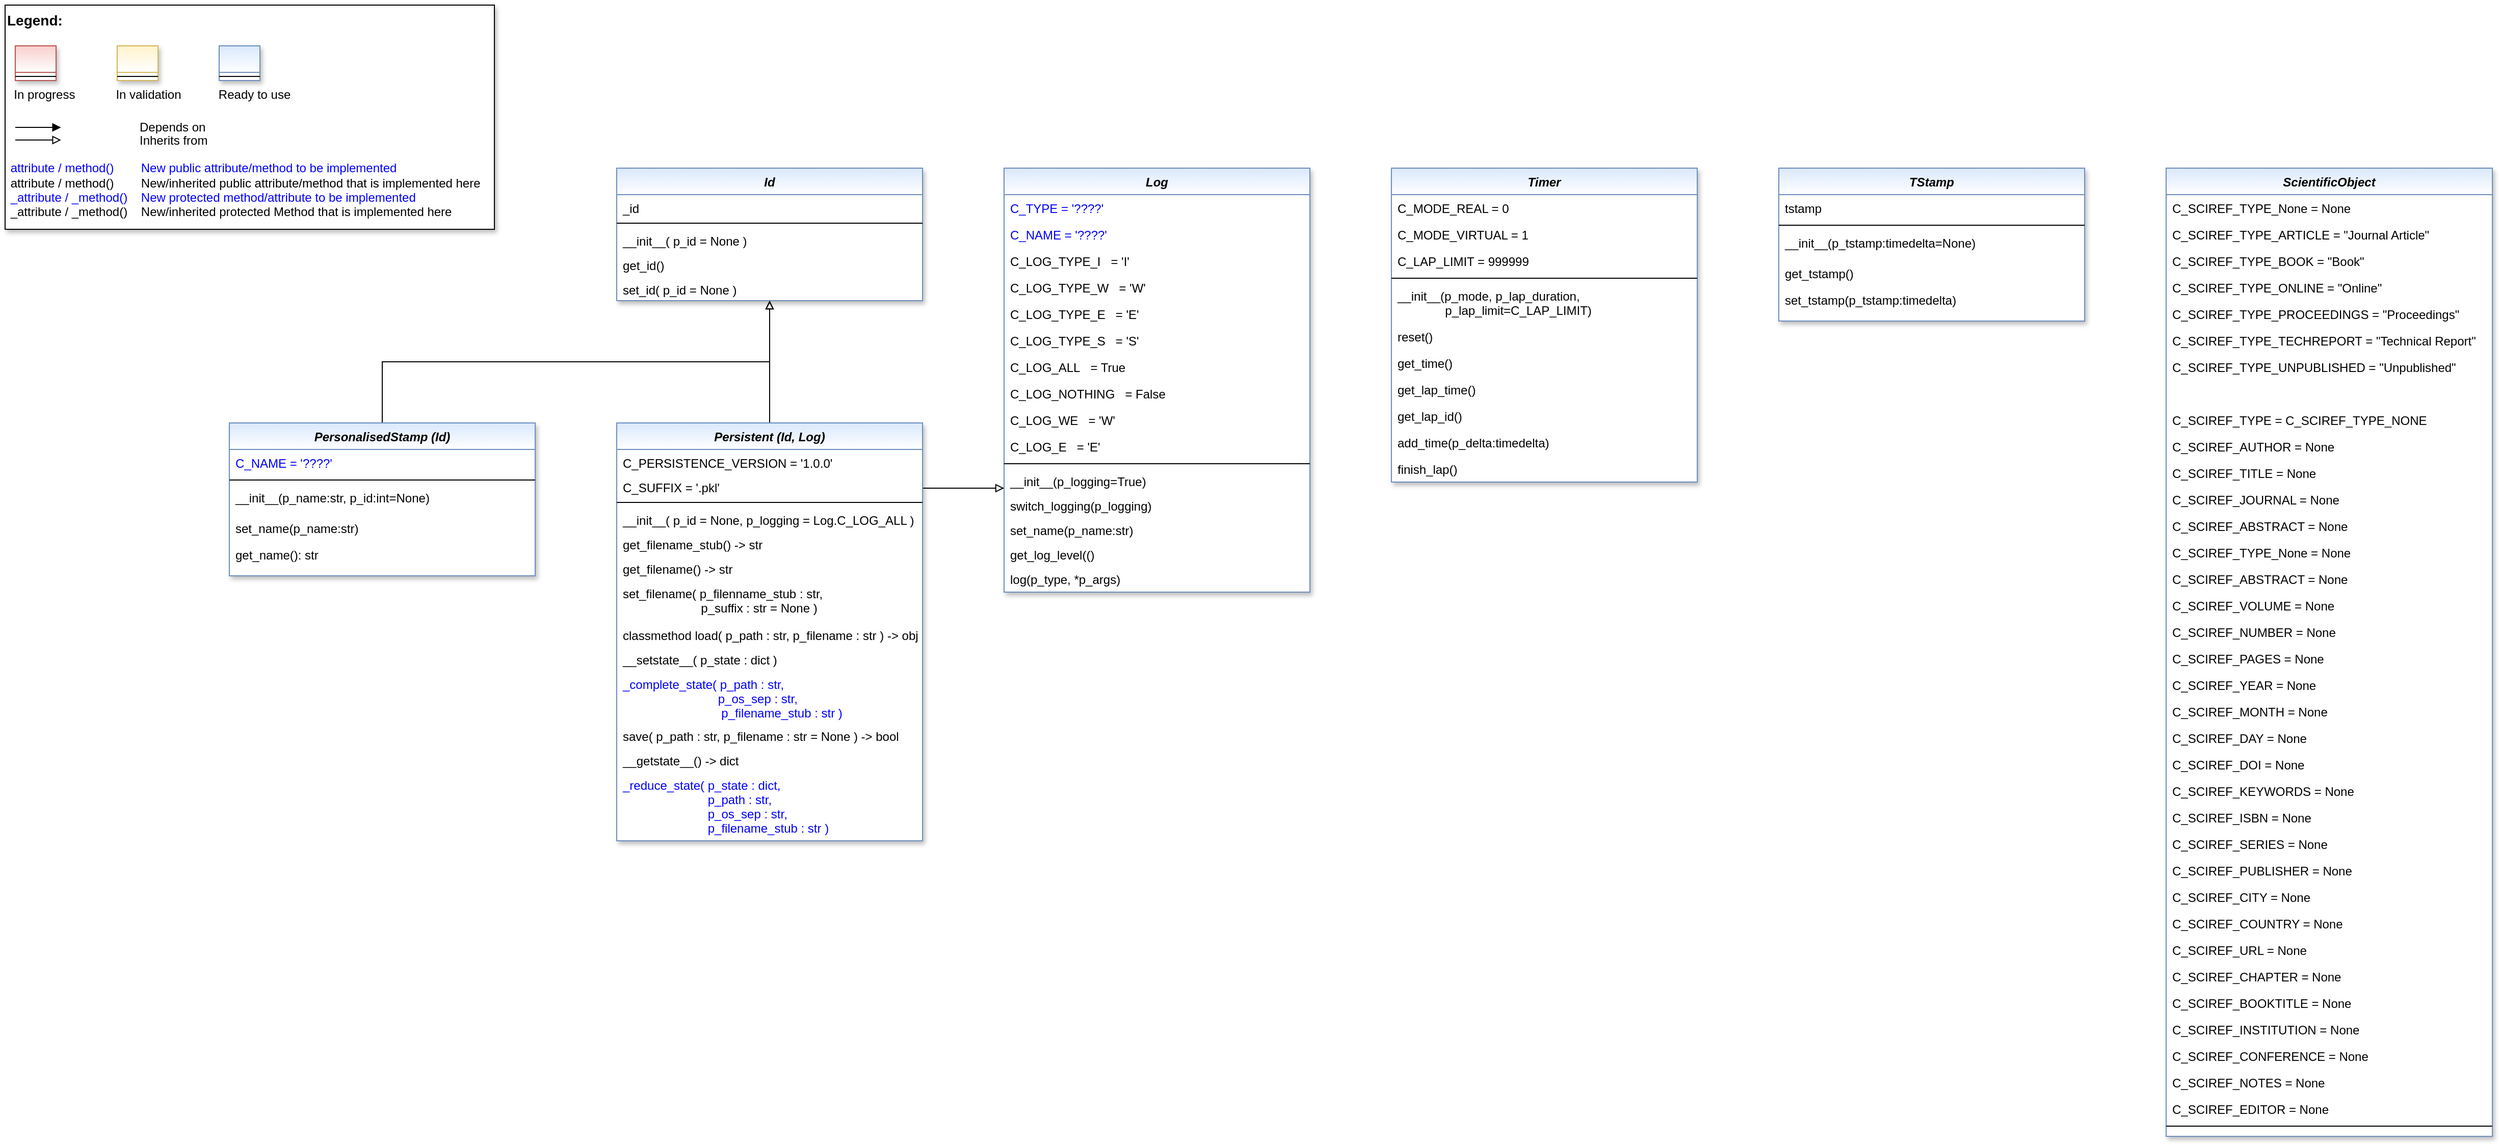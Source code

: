 <mxfile version="20.7.4" type="device"><diagram id="C5RBs43oDa-KdzZeNtuy" name="Page-1"><mxGraphModel dx="2894" dy="1236" grid="1" gridSize="10" guides="1" tooltips="1" connect="1" arrows="1" fold="1" page="1" pageScale="1" pageWidth="2336" pageHeight="1654" background="none" math="0" shadow="0"><root><mxCell id="WIyWlLk6GJQsqaUBKTNV-0"/><mxCell id="WIyWlLk6GJQsqaUBKTNV-1" parent="WIyWlLk6GJQsqaUBKTNV-0"/><mxCell id="bgMfdcs62GZ-gJ5sxorQ-0" value="Timer" style="swimlane;fontStyle=3;align=center;verticalAlign=top;childLayout=stackLayout;horizontal=1;startSize=26;horizontalStack=0;resizeParent=1;resizeLast=0;collapsible=1;marginBottom=0;rounded=0;shadow=1;strokeWidth=1;fillColor=#dae8fc;strokeColor=#6c8ebf;gradientColor=#FFFFFF;swimlaneFillColor=#FFFFFF;" parent="WIyWlLk6GJQsqaUBKTNV-1" vertex="1"><mxGeometry x="1400" y="200" width="300" height="308" as="geometry"><mxRectangle x="230" y="140" width="160" height="26" as="alternateBounds"/></mxGeometry></mxCell><mxCell id="bgMfdcs62GZ-gJ5sxorQ-1" value="C_MODE_REAL = 0" style="text;align=left;verticalAlign=top;spacingLeft=4;spacingRight=4;overflow=hidden;rotatable=0;points=[[0,0.5],[1,0.5]];portConstraint=eastwest;" parent="bgMfdcs62GZ-gJ5sxorQ-0" vertex="1"><mxGeometry y="26" width="300" height="26" as="geometry"/></mxCell><mxCell id="a7D3vBZzGCBZv9gorVLi-0" value="C_MODE_VIRTUAL = 1" style="text;align=left;verticalAlign=top;spacingLeft=4;spacingRight=4;overflow=hidden;rotatable=0;points=[[0,0.5],[1,0.5]];portConstraint=eastwest;" parent="bgMfdcs62GZ-gJ5sxorQ-0" vertex="1"><mxGeometry y="52" width="300" height="26" as="geometry"/></mxCell><mxCell id="a7D3vBZzGCBZv9gorVLi-1" value="C_LAP_LIMIT = 999999" style="text;align=left;verticalAlign=top;spacingLeft=4;spacingRight=4;overflow=hidden;rotatable=0;points=[[0,0.5],[1,0.5]];portConstraint=eastwest;" parent="bgMfdcs62GZ-gJ5sxorQ-0" vertex="1"><mxGeometry y="78" width="300" height="26" as="geometry"/></mxCell><mxCell id="bgMfdcs62GZ-gJ5sxorQ-2" value="" style="line;html=1;strokeWidth=1;align=left;verticalAlign=middle;spacingTop=-1;spacingLeft=3;spacingRight=3;rotatable=0;labelPosition=right;points=[];portConstraint=eastwest;" parent="bgMfdcs62GZ-gJ5sxorQ-0" vertex="1"><mxGeometry y="104" width="300" height="8" as="geometry"/></mxCell><mxCell id="bgMfdcs62GZ-gJ5sxorQ-3" value="__init__(p_mode, p_lap_duration,&#10;              p_lap_limit=C_LAP_LIMIT)" style="text;align=left;verticalAlign=top;spacingLeft=4;spacingRight=4;overflow=hidden;rotatable=0;points=[[0,0.5],[1,0.5]];portConstraint=eastwest;" parent="bgMfdcs62GZ-gJ5sxorQ-0" vertex="1"><mxGeometry y="112" width="300" height="40" as="geometry"/></mxCell><mxCell id="a7D3vBZzGCBZv9gorVLi-2" value="reset()" style="text;align=left;verticalAlign=top;spacingLeft=4;spacingRight=4;overflow=hidden;rotatable=0;points=[[0,0.5],[1,0.5]];portConstraint=eastwest;" parent="bgMfdcs62GZ-gJ5sxorQ-0" vertex="1"><mxGeometry y="152" width="300" height="26" as="geometry"/></mxCell><mxCell id="a7D3vBZzGCBZv9gorVLi-3" value="get_time()" style="text;align=left;verticalAlign=top;spacingLeft=4;spacingRight=4;overflow=hidden;rotatable=0;points=[[0,0.5],[1,0.5]];portConstraint=eastwest;" parent="bgMfdcs62GZ-gJ5sxorQ-0" vertex="1"><mxGeometry y="178" width="300" height="26" as="geometry"/></mxCell><mxCell id="PuHn4NUrcOmfV9xxtkw8-0" value="get_lap_time()" style="text;align=left;verticalAlign=top;spacingLeft=4;spacingRight=4;overflow=hidden;rotatable=0;points=[[0,0.5],[1,0.5]];portConstraint=eastwest;" parent="bgMfdcs62GZ-gJ5sxorQ-0" vertex="1"><mxGeometry y="204" width="300" height="26" as="geometry"/></mxCell><mxCell id="PuHn4NUrcOmfV9xxtkw8-1" value="get_lap_id()" style="text;align=left;verticalAlign=top;spacingLeft=4;spacingRight=4;overflow=hidden;rotatable=0;points=[[0,0.5],[1,0.5]];portConstraint=eastwest;" parent="bgMfdcs62GZ-gJ5sxorQ-0" vertex="1"><mxGeometry y="230" width="300" height="26" as="geometry"/></mxCell><mxCell id="TGkLLcsEz0-7tvpFlWuC-0" value="add_time(p_delta:timedelta)" style="text;align=left;verticalAlign=top;spacingLeft=4;spacingRight=4;overflow=hidden;rotatable=0;points=[[0,0.5],[1,0.5]];portConstraint=eastwest;" parent="bgMfdcs62GZ-gJ5sxorQ-0" vertex="1"><mxGeometry y="256" width="300" height="26" as="geometry"/></mxCell><mxCell id="PuHn4NUrcOmfV9xxtkw8-2" value="finish_lap()" style="text;align=left;verticalAlign=top;spacingLeft=4;spacingRight=4;overflow=hidden;rotatable=0;points=[[0,0.5],[1,0.5]];portConstraint=eastwest;" parent="bgMfdcs62GZ-gJ5sxorQ-0" vertex="1"><mxGeometry y="282" width="300" height="26" as="geometry"/></mxCell><mxCell id="wOOyNorhm0IPKL5RJFF_-0" value="Log" style="swimlane;fontStyle=3;align=center;verticalAlign=top;childLayout=stackLayout;horizontal=1;startSize=26;horizontalStack=0;resizeParent=1;resizeLast=0;collapsible=1;marginBottom=0;rounded=0;shadow=1;strokeWidth=1;fillColor=#dae8fc;strokeColor=#6c8ebf;gradientColor=#FFFFFF;swimlaneFillColor=#FFFFFF;" parent="WIyWlLk6GJQsqaUBKTNV-1" vertex="1"><mxGeometry x="1020" y="200" width="300" height="416" as="geometry"><mxRectangle x="230" y="140" width="160" height="26" as="alternateBounds"/></mxGeometry></mxCell><mxCell id="wOOyNorhm0IPKL5RJFF_-1" value="C_TYPE = '????'&#10;" style="text;align=left;verticalAlign=top;spacingLeft=4;spacingRight=4;overflow=hidden;rotatable=0;points=[[0,0.5],[1,0.5]];portConstraint=eastwest;fontColor=#0000FF;" parent="wOOyNorhm0IPKL5RJFF_-0" vertex="1"><mxGeometry y="26" width="300" height="26" as="geometry"/></mxCell><mxCell id="wOOyNorhm0IPKL5RJFF_-4" value="C_NAME = '????'&#10;" style="text;align=left;verticalAlign=top;spacingLeft=4;spacingRight=4;overflow=hidden;rotatable=0;points=[[0,0.5],[1,0.5]];portConstraint=eastwest;fontColor=#0000FF;" parent="wOOyNorhm0IPKL5RJFF_-0" vertex="1"><mxGeometry y="52" width="300" height="26" as="geometry"/></mxCell><mxCell id="Sitd4XUR5ouGdiu0kk2x-0" value="C_LOG_TYPE_I   = 'I'" style="text;align=left;verticalAlign=top;spacingLeft=4;spacingRight=4;overflow=hidden;rotatable=0;points=[[0,0.5],[1,0.5]];portConstraint=eastwest;fontColor=default;" parent="wOOyNorhm0IPKL5RJFF_-0" vertex="1"><mxGeometry y="78" width="300" height="26" as="geometry"/></mxCell><mxCell id="Sitd4XUR5ouGdiu0kk2x-1" value="C_LOG_TYPE_W   = 'W'" style="text;align=left;verticalAlign=top;spacingLeft=4;spacingRight=4;overflow=hidden;rotatable=0;points=[[0,0.5],[1,0.5]];portConstraint=eastwest;fontColor=default;" parent="wOOyNorhm0IPKL5RJFF_-0" vertex="1"><mxGeometry y="104" width="300" height="26" as="geometry"/></mxCell><mxCell id="Sitd4XUR5ouGdiu0kk2x-2" value="C_LOG_TYPE_E   = 'E'" style="text;align=left;verticalAlign=top;spacingLeft=4;spacingRight=4;overflow=hidden;rotatable=0;points=[[0,0.5],[1,0.5]];portConstraint=eastwest;fontColor=default;" parent="wOOyNorhm0IPKL5RJFF_-0" vertex="1"><mxGeometry y="130" width="300" height="26" as="geometry"/></mxCell><mxCell id="Sitd4XUR5ouGdiu0kk2x-3" value="C_LOG_TYPE_S   = 'S'" style="text;align=left;verticalAlign=top;spacingLeft=4;spacingRight=4;overflow=hidden;rotatable=0;points=[[0,0.5],[1,0.5]];portConstraint=eastwest;fontColor=default;" parent="wOOyNorhm0IPKL5RJFF_-0" vertex="1"><mxGeometry y="156" width="300" height="26" as="geometry"/></mxCell><mxCell id="Sitd4XUR5ouGdiu0kk2x-4" value="C_LOG_ALL   = True" style="text;align=left;verticalAlign=top;spacingLeft=4;spacingRight=4;overflow=hidden;rotatable=0;points=[[0,0.5],[1,0.5]];portConstraint=eastwest;fontColor=default;" parent="wOOyNorhm0IPKL5RJFF_-0" vertex="1"><mxGeometry y="182" width="300" height="26" as="geometry"/></mxCell><mxCell id="Sitd4XUR5ouGdiu0kk2x-5" value="C_LOG_NOTHING   = False" style="text;align=left;verticalAlign=top;spacingLeft=4;spacingRight=4;overflow=hidden;rotatable=0;points=[[0,0.5],[1,0.5]];portConstraint=eastwest;fontColor=default;" parent="wOOyNorhm0IPKL5RJFF_-0" vertex="1"><mxGeometry y="208" width="300" height="26" as="geometry"/></mxCell><mxCell id="Sitd4XUR5ouGdiu0kk2x-6" value="C_LOG_WE   = 'W'" style="text;align=left;verticalAlign=top;spacingLeft=4;spacingRight=4;overflow=hidden;rotatable=0;points=[[0,0.5],[1,0.5]];portConstraint=eastwest;fontColor=default;" parent="wOOyNorhm0IPKL5RJFF_-0" vertex="1"><mxGeometry y="234" width="300" height="26" as="geometry"/></mxCell><mxCell id="Sitd4XUR5ouGdiu0kk2x-7" value="C_LOG_E   = 'E'" style="text;align=left;verticalAlign=top;spacingLeft=4;spacingRight=4;overflow=hidden;rotatable=0;points=[[0,0.5],[1,0.5]];portConstraint=eastwest;fontColor=default;" parent="wOOyNorhm0IPKL5RJFF_-0" vertex="1"><mxGeometry y="260" width="300" height="26" as="geometry"/></mxCell><mxCell id="wOOyNorhm0IPKL5RJFF_-2" value="" style="line;html=1;strokeWidth=1;align=left;verticalAlign=middle;spacingTop=-1;spacingLeft=3;spacingRight=3;rotatable=0;labelPosition=right;points=[];portConstraint=eastwest;" parent="wOOyNorhm0IPKL5RJFF_-0" vertex="1"><mxGeometry y="286" width="300" height="8" as="geometry"/></mxCell><mxCell id="wOOyNorhm0IPKL5RJFF_-3" value="__init__(p_logging=True)" style="text;align=left;verticalAlign=top;spacingLeft=4;spacingRight=4;overflow=hidden;rotatable=0;points=[[0,0.5],[1,0.5]];portConstraint=eastwest;" parent="wOOyNorhm0IPKL5RJFF_-0" vertex="1"><mxGeometry y="294" width="300" height="24" as="geometry"/></mxCell><mxCell id="wOOyNorhm0IPKL5RJFF_-5" value="switch_logging(p_logging)" style="text;align=left;verticalAlign=top;spacingLeft=4;spacingRight=4;overflow=hidden;rotatable=0;points=[[0,0.5],[1,0.5]];portConstraint=eastwest;" parent="wOOyNorhm0IPKL5RJFF_-0" vertex="1"><mxGeometry y="318" width="300" height="24" as="geometry"/></mxCell><mxCell id="5YyYM9NK3f8UlfanujHQ-0" value="set_name(p_name:str)" style="text;align=left;verticalAlign=top;spacingLeft=4;spacingRight=4;overflow=hidden;rotatable=0;points=[[0,0.5],[1,0.5]];portConstraint=eastwest;" parent="wOOyNorhm0IPKL5RJFF_-0" vertex="1"><mxGeometry y="342" width="300" height="24" as="geometry"/></mxCell><mxCell id="wCxpYQhEE_Nz_e2Aimwp-0" value="get_log_level(()" style="text;align=left;verticalAlign=top;spacingLeft=4;spacingRight=4;overflow=hidden;rotatable=0;points=[[0,0.5],[1,0.5]];portConstraint=eastwest;" parent="wOOyNorhm0IPKL5RJFF_-0" vertex="1"><mxGeometry y="366" width="300" height="24" as="geometry"/></mxCell><mxCell id="wOOyNorhm0IPKL5RJFF_-7" value="log(p_type, *p_args)" style="text;align=left;verticalAlign=top;spacingLeft=4;spacingRight=4;overflow=hidden;rotatable=0;points=[[0,0.5],[1,0.5]];portConstraint=eastwest;" parent="wOOyNorhm0IPKL5RJFF_-0" vertex="1"><mxGeometry y="390" width="300" height="26" as="geometry"/></mxCell><mxCell id="huwpeFCsxoTQQdfWVsrF-0" value="TStamp" style="swimlane;fontStyle=3;align=center;verticalAlign=top;childLayout=stackLayout;horizontal=1;startSize=26;horizontalStack=0;resizeParent=1;resizeLast=0;collapsible=1;marginBottom=0;rounded=0;shadow=1;strokeWidth=1;fillColor=#dae8fc;strokeColor=#6c8ebf;gradientColor=#FFFFFF;swimlaneFillColor=#FFFFFF;" parent="WIyWlLk6GJQsqaUBKTNV-1" vertex="1"><mxGeometry x="1780" y="200" width="300" height="150" as="geometry"><mxRectangle x="230" y="140" width="160" height="26" as="alternateBounds"/></mxGeometry></mxCell><mxCell id="huwpeFCsxoTQQdfWVsrF-1" value="tstamp" style="text;align=left;verticalAlign=top;spacingLeft=4;spacingRight=4;overflow=hidden;rotatable=0;points=[[0,0.5],[1,0.5]];portConstraint=eastwest;" parent="huwpeFCsxoTQQdfWVsrF-0" vertex="1"><mxGeometry y="26" width="300" height="26" as="geometry"/></mxCell><mxCell id="huwpeFCsxoTQQdfWVsrF-4" value="" style="line;html=1;strokeWidth=1;align=left;verticalAlign=middle;spacingTop=-1;spacingLeft=3;spacingRight=3;rotatable=0;labelPosition=right;points=[];portConstraint=eastwest;" parent="huwpeFCsxoTQQdfWVsrF-0" vertex="1"><mxGeometry y="52" width="300" height="8" as="geometry"/></mxCell><mxCell id="huwpeFCsxoTQQdfWVsrF-5" value="__init__(p_tstamp:timedelta=None)" style="text;align=left;verticalAlign=top;spacingLeft=4;spacingRight=4;overflow=hidden;rotatable=0;points=[[0,0.5],[1,0.5]];portConstraint=eastwest;" parent="huwpeFCsxoTQQdfWVsrF-0" vertex="1"><mxGeometry y="60" width="300" height="30" as="geometry"/></mxCell><mxCell id="huwpeFCsxoTQQdfWVsrF-6" value="get_tstamp()" style="text;align=left;verticalAlign=top;spacingLeft=4;spacingRight=4;overflow=hidden;rotatable=0;points=[[0,0.5],[1,0.5]];portConstraint=eastwest;" parent="huwpeFCsxoTQQdfWVsrF-0" vertex="1"><mxGeometry y="90" width="300" height="26" as="geometry"/></mxCell><mxCell id="huwpeFCsxoTQQdfWVsrF-7" value="set_tstamp(p_tstamp:timedelta)" style="text;align=left;verticalAlign=top;spacingLeft=4;spacingRight=4;overflow=hidden;rotatable=0;points=[[0,0.5],[1,0.5]];portConstraint=eastwest;" parent="huwpeFCsxoTQQdfWVsrF-0" vertex="1"><mxGeometry y="116" width="300" height="26" as="geometry"/></mxCell><mxCell id="ZXzUqIAL4igxPkpYoOi9-0" value="Id" style="swimlane;fontStyle=3;align=center;verticalAlign=top;childLayout=stackLayout;horizontal=1;startSize=26;horizontalStack=0;resizeParent=1;resizeLast=0;collapsible=1;marginBottom=0;rounded=0;shadow=1;strokeWidth=1;fillColor=#dae8fc;strokeColor=#6c8ebf;gradientColor=#FFFFFF;swimlaneFillColor=#FFFFFF;" parent="WIyWlLk6GJQsqaUBKTNV-1" vertex="1"><mxGeometry x="640" y="200" width="300" height="130" as="geometry"><mxRectangle x="230" y="140" width="160" height="26" as="alternateBounds"/></mxGeometry></mxCell><mxCell id="cLGEqnKjlF98sGwJrwcT-0" value="_id" style="text;align=left;verticalAlign=top;spacingLeft=4;spacingRight=4;overflow=hidden;rotatable=0;points=[[0,0.5],[1,0.5]];portConstraint=eastwest;" parent="ZXzUqIAL4igxPkpYoOi9-0" vertex="1"><mxGeometry y="26" width="300" height="24" as="geometry"/></mxCell><mxCell id="ZXzUqIAL4igxPkpYoOi9-1" value="" style="line;html=1;strokeWidth=1;align=left;verticalAlign=middle;spacingTop=-1;spacingLeft=3;spacingRight=3;rotatable=0;labelPosition=right;points=[];portConstraint=eastwest;" parent="ZXzUqIAL4igxPkpYoOi9-0" vertex="1"><mxGeometry y="50" width="300" height="8" as="geometry"/></mxCell><mxCell id="ZXzUqIAL4igxPkpYoOi9-3" value="__init__( p_id = None )" style="text;align=left;verticalAlign=top;spacingLeft=4;spacingRight=4;overflow=hidden;rotatable=0;points=[[0,0.5],[1,0.5]];portConstraint=eastwest;" parent="ZXzUqIAL4igxPkpYoOi9-0" vertex="1"><mxGeometry y="58" width="300" height="24" as="geometry"/></mxCell><mxCell id="cLGEqnKjlF98sGwJrwcT-1" value="get_id()" style="text;align=left;verticalAlign=top;spacingLeft=4;spacingRight=4;overflow=hidden;rotatable=0;points=[[0,0.5],[1,0.5]];portConstraint=eastwest;" parent="ZXzUqIAL4igxPkpYoOi9-0" vertex="1"><mxGeometry y="82" width="300" height="24" as="geometry"/></mxCell><mxCell id="cLGEqnKjlF98sGwJrwcT-2" value="set_id( p_id = None )" style="text;align=left;verticalAlign=top;spacingLeft=4;spacingRight=4;overflow=hidden;rotatable=0;points=[[0,0.5],[1,0.5]];portConstraint=eastwest;" parent="ZXzUqIAL4igxPkpYoOi9-0" vertex="1"><mxGeometry y="106" width="300" height="24" as="geometry"/></mxCell><mxCell id="Sitd4XUR5ouGdiu0kk2x-8" value="" style="group" parent="WIyWlLk6GJQsqaUBKTNV-1" vertex="1" connectable="0"><mxGeometry x="40" y="40" width="480" height="220" as="geometry"/></mxCell><mxCell id="Sitd4XUR5ouGdiu0kk2x-9" value="&lt;font color=&quot;#000000&quot; size=&quot;1&quot;&gt;&lt;b style=&quot;font-size: 14px&quot;&gt;Legend:&lt;br&gt;&lt;/b&gt;&lt;/font&gt;&lt;br&gt;&lt;br&gt;&lt;br&gt;&lt;font color=&quot;#0000ff&quot; style=&quot;font-size: 6px&quot;&gt;&lt;br&gt;&lt;/font&gt;&lt;span style=&quot;color: rgb(0 , 0 , 0)&quot;&gt;&lt;font style=&quot;font-size: 4px&quot;&gt;&amp;nbsp; &amp;nbsp;&lt;/font&gt;&amp;nbsp;In progress&amp;nbsp; &amp;nbsp; &amp;nbsp; &amp;nbsp; &amp;nbsp; &amp;nbsp; In validation&amp;nbsp; &amp;nbsp; &amp;nbsp; &amp;nbsp; &amp;nbsp; &amp;nbsp;Ready to use&lt;/span&gt;&lt;font color=&quot;#000000&quot;&gt;&amp;nbsp;&lt;br&gt;&lt;/font&gt;&lt;font color=&quot;#0000ff&quot;&gt;&lt;br&gt;&lt;br&gt;&lt;br&gt;&lt;br&gt;&amp;nbsp;attribute / method()&amp;nbsp; &amp;nbsp; &amp;nbsp; &amp;nbsp; New public attribute/method to be implemented&lt;/font&gt;&lt;br&gt;&lt;font color=&quot;#000000&quot;&gt;&amp;nbsp;&lt;/font&gt;&lt;font color=&quot;#000000&quot;&gt;attribute / method()&lt;span&gt;&#9;&lt;/span&gt;&amp;nbsp; &amp;nbsp; &amp;nbsp; &amp;nbsp;New/inherited public attribute/method that is implemented here&lt;br&gt;&lt;/font&gt;&lt;font color=&quot;#0000ff&quot;&gt;&amp;nbsp;_attribute /&amp;nbsp;&lt;/font&gt;&lt;font color=&quot;#0000ff&quot;&gt;_method()&amp;nbsp; &amp;nbsp; New protected method/attribute to be implemented&lt;/font&gt;&lt;br&gt;&lt;font color=&quot;#000000&quot;&gt;&amp;nbsp;_attribute / _method()&amp;nbsp; &amp;nbsp; New/inherited protected Method that is implemented here&lt;br&gt;&lt;/font&gt;&lt;font color=&quot;#000000&quot;&gt;&lt;br&gt;&lt;br&gt;&lt;br&gt;&lt;br&gt;&lt;br&gt;&lt;/font&gt;" style="text;html=1;align=left;verticalAlign=top;whiteSpace=wrap;rounded=0;fontColor=#006600;strokeColor=#000000;shadow=1;fillColor=#ffffff;" parent="Sitd4XUR5ouGdiu0kk2x-8" vertex="1"><mxGeometry width="480" height="220" as="geometry"/></mxCell><mxCell id="Sitd4XUR5ouGdiu0kk2x-10" value="Depends on" style="endArrow=block;html=1;labelPosition=right;verticalLabelPosition=middle;align=left;verticalAlign=middle;endFill=1;fontSize=12;" parent="Sitd4XUR5ouGdiu0kk2x-8" edge="1"><mxGeometry x="-1590" y="-2180" width="50" height="50" as="geometry"><mxPoint x="10.0" y="120.003" as="sourcePoint"/><mxPoint x="54.848" y="120.003" as="targetPoint"/><mxPoint x="98" as="offset"/><Array as="points"><mxPoint x="30" y="120"/></Array></mxGeometry></mxCell><mxCell id="Sitd4XUR5ouGdiu0kk2x-11" value="Inherits from" style="endArrow=block;html=1;labelPosition=right;verticalLabelPosition=middle;align=left;verticalAlign=middle;endFill=0;fontSize=12;" parent="Sitd4XUR5ouGdiu0kk2x-8" edge="1"><mxGeometry x="-1590" y="-2180" width="50" height="50" as="geometry"><mxPoint x="10.0" y="132.385" as="sourcePoint"/><mxPoint x="54.848" y="132.385" as="targetPoint"/><mxPoint x="98" y="1" as="offset"/></mxGeometry></mxCell><mxCell id="Sitd4XUR5ouGdiu0kk2x-12" value="" style="swimlane;fontStyle=3;align=center;verticalAlign=top;childLayout=stackLayout;horizontal=1;startSize=26;horizontalStack=0;resizeParent=1;resizeLast=0;collapsible=1;marginBottom=0;rounded=0;shadow=1;strokeWidth=1;fillColor=#f8cecc;strokeColor=#b85450;gradientColor=#ffffff;swimlaneFillColor=#ffffff;" parent="Sitd4XUR5ouGdiu0kk2x-8" vertex="1"><mxGeometry x="10" y="40" width="40" height="34" as="geometry"><mxRectangle x="230" y="140" width="160" height="26" as="alternateBounds"/></mxGeometry></mxCell><mxCell id="Sitd4XUR5ouGdiu0kk2x-13" value="" style="line;html=1;strokeWidth=1;align=left;verticalAlign=middle;spacingTop=-1;spacingLeft=3;spacingRight=3;rotatable=0;labelPosition=right;points=[];portConstraint=eastwest;" parent="Sitd4XUR5ouGdiu0kk2x-12" vertex="1"><mxGeometry y="26" width="40" height="8" as="geometry"/></mxCell><mxCell id="Sitd4XUR5ouGdiu0kk2x-14" value="" style="swimlane;fontStyle=3;align=center;verticalAlign=top;childLayout=stackLayout;horizontal=1;startSize=26;horizontalStack=0;resizeParent=1;resizeLast=0;collapsible=1;marginBottom=0;rounded=0;shadow=1;strokeWidth=1;fillColor=#fff2cc;strokeColor=#d6b656;gradientColor=#ffffff;swimlaneFillColor=#ffffff;" parent="Sitd4XUR5ouGdiu0kk2x-8" vertex="1"><mxGeometry x="110" y="40" width="40" height="34" as="geometry"><mxRectangle x="230" y="140" width="160" height="26" as="alternateBounds"/></mxGeometry></mxCell><mxCell id="Sitd4XUR5ouGdiu0kk2x-15" value="" style="line;html=1;strokeWidth=1;align=left;verticalAlign=middle;spacingTop=-1;spacingLeft=3;spacingRight=3;rotatable=0;labelPosition=right;points=[];portConstraint=eastwest;" parent="Sitd4XUR5ouGdiu0kk2x-14" vertex="1"><mxGeometry y="26" width="40" height="8" as="geometry"/></mxCell><mxCell id="Sitd4XUR5ouGdiu0kk2x-16" value="" style="swimlane;fontStyle=3;align=center;verticalAlign=top;childLayout=stackLayout;horizontal=1;startSize=26;horizontalStack=0;resizeParent=1;resizeLast=0;collapsible=1;marginBottom=0;rounded=0;shadow=1;strokeWidth=1;fillColor=#dae8fc;strokeColor=#6c8ebf;gradientColor=#ffffff;swimlaneFillColor=#ffffff;" parent="Sitd4XUR5ouGdiu0kk2x-8" vertex="1"><mxGeometry x="210" y="40" width="40" height="34" as="geometry"><mxRectangle x="230" y="140" width="160" height="26" as="alternateBounds"/></mxGeometry></mxCell><mxCell id="Sitd4XUR5ouGdiu0kk2x-17" value="" style="line;html=1;strokeWidth=1;align=left;verticalAlign=middle;spacingTop=-1;spacingLeft=3;spacingRight=3;rotatable=0;labelPosition=right;points=[];portConstraint=eastwest;" parent="Sitd4XUR5ouGdiu0kk2x-16" vertex="1"><mxGeometry y="26" width="40" height="8" as="geometry"/></mxCell><mxCell id="cLGEqnKjlF98sGwJrwcT-15" style="edgeStyle=orthogonalEdgeStyle;rounded=0;orthogonalLoop=1;jettySize=auto;html=1;endArrow=block;endFill=0;" parent="WIyWlLk6GJQsqaUBKTNV-1" source="fBVEfF3avQhWG5mbOqyu-0" target="ZXzUqIAL4igxPkpYoOi9-0" edge="1"><mxGeometry relative="1" as="geometry"><Array as="points"><mxPoint x="410" y="390"/><mxPoint x="790" y="390"/></Array></mxGeometry></mxCell><mxCell id="fBVEfF3avQhWG5mbOqyu-0" value="PersonalisedStamp (Id)" style="swimlane;fontStyle=3;align=center;verticalAlign=top;childLayout=stackLayout;horizontal=1;startSize=26;horizontalStack=0;resizeParent=1;resizeLast=0;collapsible=1;marginBottom=0;rounded=0;shadow=1;strokeWidth=1;fillColor=#dae8fc;strokeColor=#6c8ebf;gradientColor=#FFFFFF;swimlaneFillColor=#FFFFFF;" parent="WIyWlLk6GJQsqaUBKTNV-1" vertex="1"><mxGeometry x="260" y="450" width="300" height="150" as="geometry"><mxRectangle x="230" y="140" width="160" height="26" as="alternateBounds"/></mxGeometry></mxCell><mxCell id="fBVEfF3avQhWG5mbOqyu-6" value="C_NAME = '????'&#10;" style="text;align=left;verticalAlign=top;spacingLeft=4;spacingRight=4;overflow=hidden;rotatable=0;points=[[0,0.5],[1,0.5]];portConstraint=eastwest;fontColor=#0000FF;" parent="fBVEfF3avQhWG5mbOqyu-0" vertex="1"><mxGeometry y="26" width="300" height="26" as="geometry"/></mxCell><mxCell id="fBVEfF3avQhWG5mbOqyu-2" value="" style="line;html=1;strokeWidth=1;align=left;verticalAlign=middle;spacingTop=-1;spacingLeft=3;spacingRight=3;rotatable=0;labelPosition=right;points=[];portConstraint=eastwest;" parent="fBVEfF3avQhWG5mbOqyu-0" vertex="1"><mxGeometry y="52" width="300" height="8" as="geometry"/></mxCell><mxCell id="fBVEfF3avQhWG5mbOqyu-3" value="__init__(p_name:str, p_id:int=None)" style="text;align=left;verticalAlign=top;spacingLeft=4;spacingRight=4;overflow=hidden;rotatable=0;points=[[0,0.5],[1,0.5]];portConstraint=eastwest;" parent="fBVEfF3avQhWG5mbOqyu-0" vertex="1"><mxGeometry y="60" width="300" height="30" as="geometry"/></mxCell><mxCell id="fBVEfF3avQhWG5mbOqyu-7" value="set_name(p_name:str)" style="text;align=left;verticalAlign=top;spacingLeft=4;spacingRight=4;overflow=hidden;rotatable=0;points=[[0,0.5],[1,0.5]];portConstraint=eastwest;" parent="fBVEfF3avQhWG5mbOqyu-0" vertex="1"><mxGeometry y="90" width="300" height="26" as="geometry"/></mxCell><mxCell id="fBVEfF3avQhWG5mbOqyu-8" value="get_name(): str" style="text;align=left;verticalAlign=top;spacingLeft=4;spacingRight=4;overflow=hidden;rotatable=0;points=[[0,0.5],[1,0.5]];portConstraint=eastwest;" parent="fBVEfF3avQhWG5mbOqyu-0" vertex="1"><mxGeometry y="116" width="300" height="26" as="geometry"/></mxCell><mxCell id="UDpwU4JwNeAg4p_54pbl-0" value="ScientificObject" style="swimlane;fontStyle=3;align=center;verticalAlign=top;childLayout=stackLayout;horizontal=1;startSize=26;horizontalStack=0;resizeParent=1;resizeLast=0;collapsible=1;marginBottom=0;rounded=0;shadow=1;strokeWidth=1;fillColor=#dae8fc;strokeColor=#6c8ebf;gradientColor=#FFFFFF;swimlaneFillColor=#FFFFFF;" parent="WIyWlLk6GJQsqaUBKTNV-1" vertex="1"><mxGeometry x="2160" y="200" width="320" height="950" as="geometry"><mxRectangle x="230" y="140" width="160" height="26" as="alternateBounds"/></mxGeometry></mxCell><mxCell id="UDpwU4JwNeAg4p_54pbl-3" value="C_SCIREF_TYPE_None = None" style="text;align=left;verticalAlign=top;spacingLeft=4;spacingRight=4;overflow=hidden;rotatable=0;points=[[0,0.5],[1,0.5]];portConstraint=eastwest;fontColor=default;" parent="UDpwU4JwNeAg4p_54pbl-0" vertex="1"><mxGeometry y="26" width="320" height="26" as="geometry"/></mxCell><mxCell id="UDpwU4JwNeAg4p_54pbl-17" value="C_SCIREF_TYPE_ARTICLE = &quot;Journal Article&quot;" style="text;align=left;verticalAlign=top;spacingLeft=4;spacingRight=4;overflow=hidden;rotatable=0;points=[[0,0.5],[1,0.5]];portConstraint=eastwest;fontColor=default;" parent="UDpwU4JwNeAg4p_54pbl-0" vertex="1"><mxGeometry y="52" width="320" height="26" as="geometry"/></mxCell><mxCell id="UDpwU4JwNeAg4p_54pbl-19" value="C_SCIREF_TYPE_BOOK = &quot;Book&quot;" style="text;align=left;verticalAlign=top;spacingLeft=4;spacingRight=4;overflow=hidden;rotatable=0;points=[[0,0.5],[1,0.5]];portConstraint=eastwest;fontColor=default;" parent="UDpwU4JwNeAg4p_54pbl-0" vertex="1"><mxGeometry y="78" width="320" height="26" as="geometry"/></mxCell><mxCell id="UDpwU4JwNeAg4p_54pbl-18" value="C_SCIREF_TYPE_ONLINE = &quot;Online&quot;" style="text;align=left;verticalAlign=top;spacingLeft=4;spacingRight=4;overflow=hidden;rotatable=0;points=[[0,0.5],[1,0.5]];portConstraint=eastwest;fontColor=default;" parent="UDpwU4JwNeAg4p_54pbl-0" vertex="1"><mxGeometry y="104" width="320" height="26" as="geometry"/></mxCell><mxCell id="UDpwU4JwNeAg4p_54pbl-21" value="C_SCIREF_TYPE_PROCEEDINGS = &quot;Proceedings&quot;" style="text;align=left;verticalAlign=top;spacingLeft=4;spacingRight=4;overflow=hidden;rotatable=0;points=[[0,0.5],[1,0.5]];portConstraint=eastwest;fontColor=default;" parent="UDpwU4JwNeAg4p_54pbl-0" vertex="1"><mxGeometry y="130" width="320" height="26" as="geometry"/></mxCell><mxCell id="UDpwU4JwNeAg4p_54pbl-20" value="C_SCIREF_TYPE_TECHREPORT = &quot;Technical Report&quot;" style="text;align=left;verticalAlign=top;spacingLeft=4;spacingRight=4;overflow=hidden;rotatable=0;points=[[0,0.5],[1,0.5]];portConstraint=eastwest;fontColor=default;" parent="UDpwU4JwNeAg4p_54pbl-0" vertex="1"><mxGeometry y="156" width="320" height="26" as="geometry"/></mxCell><mxCell id="UDpwU4JwNeAg4p_54pbl-27" value="C_SCIREF_TYPE_UNPUBLISHED = &quot;Unpublished&quot;" style="text;align=left;verticalAlign=top;spacingLeft=4;spacingRight=4;overflow=hidden;rotatable=0;points=[[0,0.5],[1,0.5]];portConstraint=eastwest;fontColor=default;" parent="UDpwU4JwNeAg4p_54pbl-0" vertex="1"><mxGeometry y="182" width="320" height="26" as="geometry"/></mxCell><mxCell id="UDpwU4JwNeAg4p_54pbl-29" value=" " style="text;align=left;verticalAlign=top;spacingLeft=4;spacingRight=4;overflow=hidden;rotatable=0;points=[[0,0.5],[1,0.5]];portConstraint=eastwest;fontColor=default;" parent="UDpwU4JwNeAg4p_54pbl-0" vertex="1"><mxGeometry y="208" width="320" height="26" as="geometry"/></mxCell><mxCell id="UDpwU4JwNeAg4p_54pbl-26" value="C_SCIREF_TYPE = C_SCIREF_TYPE_NONE" style="text;align=left;verticalAlign=top;spacingLeft=4;spacingRight=4;overflow=hidden;rotatable=0;points=[[0,0.5],[1,0.5]];portConstraint=eastwest;fontColor=default;" parent="UDpwU4JwNeAg4p_54pbl-0" vertex="1"><mxGeometry y="234" width="320" height="26" as="geometry"/></mxCell><mxCell id="UDpwU4JwNeAg4p_54pbl-25" value=" C_SCIREF_AUTHOR = None" style="text;align=left;verticalAlign=top;spacingLeft=4;spacingRight=4;overflow=hidden;rotatable=0;points=[[0,0.5],[1,0.5]];portConstraint=eastwest;fontColor=default;" parent="UDpwU4JwNeAg4p_54pbl-0" vertex="1"><mxGeometry y="260" width="320" height="26" as="geometry"/></mxCell><mxCell id="UDpwU4JwNeAg4p_54pbl-24" value="C_SCIREF_TITLE = None" style="text;align=left;verticalAlign=top;spacingLeft=4;spacingRight=4;overflow=hidden;rotatable=0;points=[[0,0.5],[1,0.5]];portConstraint=eastwest;fontColor=default;" parent="UDpwU4JwNeAg4p_54pbl-0" vertex="1"><mxGeometry y="286" width="320" height="26" as="geometry"/></mxCell><mxCell id="UDpwU4JwNeAg4p_54pbl-23" value="C_SCIREF_JOURNAL = None" style="text;align=left;verticalAlign=top;spacingLeft=4;spacingRight=4;overflow=hidden;rotatable=0;points=[[0,0.5],[1,0.5]];portConstraint=eastwest;fontColor=default;" parent="UDpwU4JwNeAg4p_54pbl-0" vertex="1"><mxGeometry y="312" width="320" height="26" as="geometry"/></mxCell><mxCell id="UDpwU4JwNeAg4p_54pbl-22" value="C_SCIREF_ABSTRACT = None" style="text;align=left;verticalAlign=top;spacingLeft=4;spacingRight=4;overflow=hidden;rotatable=0;points=[[0,0.5],[1,0.5]];portConstraint=eastwest;fontColor=default;" parent="UDpwU4JwNeAg4p_54pbl-0" vertex="1"><mxGeometry y="338" width="320" height="26" as="geometry"/></mxCell><mxCell id="UDpwU4JwNeAg4p_54pbl-30" value="C_SCIREF_TYPE_None = None" style="text;align=left;verticalAlign=top;spacingLeft=4;spacingRight=4;overflow=hidden;rotatable=0;points=[[0,0.5],[1,0.5]];portConstraint=eastwest;fontColor=default;" parent="UDpwU4JwNeAg4p_54pbl-0" vertex="1"><mxGeometry y="364" width="320" height="26" as="geometry"/></mxCell><mxCell id="UDpwU4JwNeAg4p_54pbl-42" value="C_SCIREF_ABSTRACT = None" style="text;align=left;verticalAlign=top;spacingLeft=4;spacingRight=4;overflow=hidden;rotatable=0;points=[[0,0.5],[1,0.5]];portConstraint=eastwest;fontColor=default;" parent="UDpwU4JwNeAg4p_54pbl-0" vertex="1"><mxGeometry y="390" width="320" height="26" as="geometry"/></mxCell><mxCell id="UDpwU4JwNeAg4p_54pbl-41" value="C_SCIREF_VOLUME = None" style="text;align=left;verticalAlign=top;spacingLeft=4;spacingRight=4;overflow=hidden;rotatable=0;points=[[0,0.5],[1,0.5]];portConstraint=eastwest;fontColor=default;" parent="UDpwU4JwNeAg4p_54pbl-0" vertex="1"><mxGeometry y="416" width="320" height="26" as="geometry"/></mxCell><mxCell id="UDpwU4JwNeAg4p_54pbl-40" value="C_SCIREF_NUMBER = None" style="text;align=left;verticalAlign=top;spacingLeft=4;spacingRight=4;overflow=hidden;rotatable=0;points=[[0,0.5],[1,0.5]];portConstraint=eastwest;fontColor=default;" parent="UDpwU4JwNeAg4p_54pbl-0" vertex="1"><mxGeometry y="442" width="320" height="26" as="geometry"/></mxCell><mxCell id="UDpwU4JwNeAg4p_54pbl-39" value="C_SCIREF_PAGES = None" style="text;align=left;verticalAlign=top;spacingLeft=4;spacingRight=4;overflow=hidden;rotatable=0;points=[[0,0.5],[1,0.5]];portConstraint=eastwest;fontColor=default;" parent="UDpwU4JwNeAg4p_54pbl-0" vertex="1"><mxGeometry y="468" width="320" height="26" as="geometry"/></mxCell><mxCell id="UDpwU4JwNeAg4p_54pbl-38" value="C_SCIREF_YEAR = None" style="text;align=left;verticalAlign=top;spacingLeft=4;spacingRight=4;overflow=hidden;rotatable=0;points=[[0,0.5],[1,0.5]];portConstraint=eastwest;fontColor=default;" parent="UDpwU4JwNeAg4p_54pbl-0" vertex="1"><mxGeometry y="494" width="320" height="26" as="geometry"/></mxCell><mxCell id="UDpwU4JwNeAg4p_54pbl-37" value="C_SCIREF_MONTH = None" style="text;align=left;verticalAlign=top;spacingLeft=4;spacingRight=4;overflow=hidden;rotatable=0;points=[[0,0.5],[1,0.5]];portConstraint=eastwest;fontColor=default;" parent="UDpwU4JwNeAg4p_54pbl-0" vertex="1"><mxGeometry y="520" width="320" height="26" as="geometry"/></mxCell><mxCell id="UDpwU4JwNeAg4p_54pbl-36" value="C_SCIREF_DAY = None" style="text;align=left;verticalAlign=top;spacingLeft=4;spacingRight=4;overflow=hidden;rotatable=0;points=[[0,0.5],[1,0.5]];portConstraint=eastwest;fontColor=default;" parent="UDpwU4JwNeAg4p_54pbl-0" vertex="1"><mxGeometry y="546" width="320" height="26" as="geometry"/></mxCell><mxCell id="UDpwU4JwNeAg4p_54pbl-35" value="C_SCIREF_DOI = None" style="text;align=left;verticalAlign=top;spacingLeft=4;spacingRight=4;overflow=hidden;rotatable=0;points=[[0,0.5],[1,0.5]];portConstraint=eastwest;fontColor=default;" parent="UDpwU4JwNeAg4p_54pbl-0" vertex="1"><mxGeometry y="572" width="320" height="26" as="geometry"/></mxCell><mxCell id="UDpwU4JwNeAg4p_54pbl-34" value="C_SCIREF_KEYWORDS = None" style="text;align=left;verticalAlign=top;spacingLeft=4;spacingRight=4;overflow=hidden;rotatable=0;points=[[0,0.5],[1,0.5]];portConstraint=eastwest;fontColor=default;" parent="UDpwU4JwNeAg4p_54pbl-0" vertex="1"><mxGeometry y="598" width="320" height="26" as="geometry"/></mxCell><mxCell id="UDpwU4JwNeAg4p_54pbl-33" value="C_SCIREF_ISBN = None" style="text;align=left;verticalAlign=top;spacingLeft=4;spacingRight=4;overflow=hidden;rotatable=0;points=[[0,0.5],[1,0.5]];portConstraint=eastwest;fontColor=default;" parent="UDpwU4JwNeAg4p_54pbl-0" vertex="1"><mxGeometry y="624" width="320" height="26" as="geometry"/></mxCell><mxCell id="UDpwU4JwNeAg4p_54pbl-32" value="C_SCIREF_SERIES = None" style="text;align=left;verticalAlign=top;spacingLeft=4;spacingRight=4;overflow=hidden;rotatable=0;points=[[0,0.5],[1,0.5]];portConstraint=eastwest;fontColor=default;" parent="UDpwU4JwNeAg4p_54pbl-0" vertex="1"><mxGeometry y="650" width="320" height="26" as="geometry"/></mxCell><mxCell id="UDpwU4JwNeAg4p_54pbl-31" value="C_SCIREF_PUBLISHER = None" style="text;align=left;verticalAlign=top;spacingLeft=4;spacingRight=4;overflow=hidden;rotatable=0;points=[[0,0.5],[1,0.5]];portConstraint=eastwest;fontColor=default;" parent="UDpwU4JwNeAg4p_54pbl-0" vertex="1"><mxGeometry y="676" width="320" height="26" as="geometry"/></mxCell><mxCell id="UDpwU4JwNeAg4p_54pbl-43" value="C_SCIREF_CITY = None" style="text;align=left;verticalAlign=top;spacingLeft=4;spacingRight=4;overflow=hidden;rotatable=0;points=[[0,0.5],[1,0.5]];portConstraint=eastwest;fontColor=default;" parent="UDpwU4JwNeAg4p_54pbl-0" vertex="1"><mxGeometry y="702" width="320" height="26" as="geometry"/></mxCell><mxCell id="UDpwU4JwNeAg4p_54pbl-56" value="C_SCIREF_COUNTRY = None" style="text;align=left;verticalAlign=top;spacingLeft=4;spacingRight=4;overflow=hidden;rotatable=0;points=[[0,0.5],[1,0.5]];portConstraint=eastwest;fontColor=default;" parent="UDpwU4JwNeAg4p_54pbl-0" vertex="1"><mxGeometry y="728" width="320" height="26" as="geometry"/></mxCell><mxCell id="UDpwU4JwNeAg4p_54pbl-55" value="C_SCIREF_URL = None" style="text;align=left;verticalAlign=top;spacingLeft=4;spacingRight=4;overflow=hidden;rotatable=0;points=[[0,0.5],[1,0.5]];portConstraint=eastwest;fontColor=default;" parent="UDpwU4JwNeAg4p_54pbl-0" vertex="1"><mxGeometry y="754" width="320" height="26" as="geometry"/></mxCell><mxCell id="UDpwU4JwNeAg4p_54pbl-54" value=" C_SCIREF_CHAPTER = None" style="text;align=left;verticalAlign=top;spacingLeft=4;spacingRight=4;overflow=hidden;rotatable=0;points=[[0,0.5],[1,0.5]];portConstraint=eastwest;fontColor=default;" parent="UDpwU4JwNeAg4p_54pbl-0" vertex="1"><mxGeometry y="780" width="320" height="26" as="geometry"/></mxCell><mxCell id="UDpwU4JwNeAg4p_54pbl-53" value="C_SCIREF_BOOKTITLE = None" style="text;align=left;verticalAlign=top;spacingLeft=4;spacingRight=4;overflow=hidden;rotatable=0;points=[[0,0.5],[1,0.5]];portConstraint=eastwest;fontColor=default;" parent="UDpwU4JwNeAg4p_54pbl-0" vertex="1"><mxGeometry y="806" width="320" height="26" as="geometry"/></mxCell><mxCell id="UDpwU4JwNeAg4p_54pbl-52" value="C_SCIREF_INSTITUTION = None" style="text;align=left;verticalAlign=top;spacingLeft=4;spacingRight=4;overflow=hidden;rotatable=0;points=[[0,0.5],[1,0.5]];portConstraint=eastwest;fontColor=default;" parent="UDpwU4JwNeAg4p_54pbl-0" vertex="1"><mxGeometry y="832" width="320" height="26" as="geometry"/></mxCell><mxCell id="UDpwU4JwNeAg4p_54pbl-51" value="C_SCIREF_CONFERENCE = None" style="text;align=left;verticalAlign=top;spacingLeft=4;spacingRight=4;overflow=hidden;rotatable=0;points=[[0,0.5],[1,0.5]];portConstraint=eastwest;fontColor=default;" parent="UDpwU4JwNeAg4p_54pbl-0" vertex="1"><mxGeometry y="858" width="320" height="26" as="geometry"/></mxCell><mxCell id="UDpwU4JwNeAg4p_54pbl-50" value="C_SCIREF_NOTES = None" style="text;align=left;verticalAlign=top;spacingLeft=4;spacingRight=4;overflow=hidden;rotatable=0;points=[[0,0.5],[1,0.5]];portConstraint=eastwest;fontColor=default;" parent="UDpwU4JwNeAg4p_54pbl-0" vertex="1"><mxGeometry y="884" width="320" height="26" as="geometry"/></mxCell><mxCell id="UDpwU4JwNeAg4p_54pbl-49" value="C_SCIREF_EDITOR = None" style="text;align=left;verticalAlign=top;spacingLeft=4;spacingRight=4;overflow=hidden;rotatable=0;points=[[0,0.5],[1,0.5]];portConstraint=eastwest;fontColor=default;" parent="UDpwU4JwNeAg4p_54pbl-0" vertex="1"><mxGeometry y="910" width="320" height="26" as="geometry"/></mxCell><mxCell id="UDpwU4JwNeAg4p_54pbl-11" value="" style="line;html=1;strokeWidth=1;align=left;verticalAlign=middle;spacingTop=-1;spacingLeft=3;spacingRight=3;rotatable=0;labelPosition=right;points=[];portConstraint=eastwest;" parent="UDpwU4JwNeAg4p_54pbl-0" vertex="1"><mxGeometry y="936" width="320" height="8" as="geometry"/></mxCell><mxCell id="cLGEqnKjlF98sGwJrwcT-10" style="edgeStyle=orthogonalEdgeStyle;rounded=0;orthogonalLoop=1;jettySize=auto;html=1;endArrow=block;endFill=0;" parent="WIyWlLk6GJQsqaUBKTNV-1" source="cLGEqnKjlF98sGwJrwcT-3" target="ZXzUqIAL4igxPkpYoOi9-0" edge="1"><mxGeometry relative="1" as="geometry"/></mxCell><mxCell id="cLGEqnKjlF98sGwJrwcT-11" style="edgeStyle=orthogonalEdgeStyle;rounded=0;orthogonalLoop=1;jettySize=auto;html=1;endArrow=block;endFill=0;exitX=1;exitY=0.5;exitDx=0;exitDy=0;" parent="WIyWlLk6GJQsqaUBKTNV-1" source="cLGEqnKjlF98sGwJrwcT-6" target="wOOyNorhm0IPKL5RJFF_-0" edge="1"><mxGeometry relative="1" as="geometry"><Array as="points"><mxPoint x="1010" y="514"/><mxPoint x="1010" y="514"/></Array></mxGeometry></mxCell><mxCell id="cLGEqnKjlF98sGwJrwcT-3" value="Persistent (Id, Log)" style="swimlane;fontStyle=3;align=center;verticalAlign=top;childLayout=stackLayout;horizontal=1;startSize=26;horizontalStack=0;resizeParent=1;resizeLast=0;collapsible=1;marginBottom=0;rounded=0;shadow=1;strokeWidth=1;fillColor=#dae8fc;strokeColor=#6c8ebf;gradientColor=#FFFFFF;swimlaneFillColor=#FFFFFF;" parent="WIyWlLk6GJQsqaUBKTNV-1" vertex="1"><mxGeometry x="640" y="450" width="300" height="410" as="geometry"><mxRectangle x="230" y="140" width="160" height="26" as="alternateBounds"/></mxGeometry></mxCell><mxCell id="cLGEqnKjlF98sGwJrwcT-4" value="C_PERSISTENCE_VERSION = '1.0.0'" style="text;align=left;verticalAlign=top;spacingLeft=4;spacingRight=4;overflow=hidden;rotatable=0;points=[[0,0.5],[1,0.5]];portConstraint=eastwest;" parent="cLGEqnKjlF98sGwJrwcT-3" vertex="1"><mxGeometry y="26" width="300" height="24" as="geometry"/></mxCell><mxCell id="cLGEqnKjlF98sGwJrwcT-12" value="C_SUFFIX = '.pkl'" style="text;align=left;verticalAlign=top;spacingLeft=4;spacingRight=4;overflow=hidden;rotatable=0;points=[[0,0.5],[1,0.5]];portConstraint=eastwest;" parent="cLGEqnKjlF98sGwJrwcT-3" vertex="1"><mxGeometry y="50" width="300" height="24" as="geometry"/></mxCell><mxCell id="cLGEqnKjlF98sGwJrwcT-5" value="" style="line;html=1;strokeWidth=1;align=left;verticalAlign=middle;spacingTop=-1;spacingLeft=3;spacingRight=3;rotatable=0;labelPosition=right;points=[];portConstraint=eastwest;" parent="cLGEqnKjlF98sGwJrwcT-3" vertex="1"><mxGeometry y="74" width="300" height="8" as="geometry"/></mxCell><mxCell id="cLGEqnKjlF98sGwJrwcT-6" value="__init__( p_id = None, p_logging = Log.C_LOG_ALL )" style="text;align=left;verticalAlign=top;spacingLeft=4;spacingRight=4;overflow=hidden;rotatable=0;points=[[0,0.5],[1,0.5]];portConstraint=eastwest;" parent="cLGEqnKjlF98sGwJrwcT-3" vertex="1"><mxGeometry y="82" width="300" height="24" as="geometry"/></mxCell><mxCell id="cLGEqnKjlF98sGwJrwcT-7" value="get_filename_stub() -&gt; str" style="text;align=left;verticalAlign=top;spacingLeft=4;spacingRight=4;overflow=hidden;rotatable=0;points=[[0,0.5],[1,0.5]];portConstraint=eastwest;" parent="cLGEqnKjlF98sGwJrwcT-3" vertex="1"><mxGeometry y="106" width="300" height="24" as="geometry"/></mxCell><mxCell id="cLGEqnKjlF98sGwJrwcT-8" value="get_filename() -&gt; str" style="text;align=left;verticalAlign=top;spacingLeft=4;spacingRight=4;overflow=hidden;rotatable=0;points=[[0,0.5],[1,0.5]];portConstraint=eastwest;" parent="cLGEqnKjlF98sGwJrwcT-3" vertex="1"><mxGeometry y="130" width="300" height="24" as="geometry"/></mxCell><mxCell id="cLGEqnKjlF98sGwJrwcT-16" value="set_filename( p_filenname_stub : str, &#10;                       p_suffix : str = None )" style="text;align=left;verticalAlign=top;spacingLeft=4;spacingRight=4;overflow=hidden;rotatable=0;points=[[0,0.5],[1,0.5]];portConstraint=eastwest;" parent="cLGEqnKjlF98sGwJrwcT-3" vertex="1"><mxGeometry y="154" width="300" height="41" as="geometry"/></mxCell><mxCell id="cLGEqnKjlF98sGwJrwcT-17" value="classmethod load( p_path : str, p_filename : str ) -&gt; obj" style="text;align=left;verticalAlign=top;spacingLeft=4;spacingRight=4;overflow=hidden;rotatable=0;points=[[0,0.5],[1,0.5]];portConstraint=eastwest;" parent="cLGEqnKjlF98sGwJrwcT-3" vertex="1"><mxGeometry y="195" width="300" height="24" as="geometry"/></mxCell><mxCell id="cLGEqnKjlF98sGwJrwcT-19" value="__setstate__( p_state : dict )" style="text;align=left;verticalAlign=top;spacingLeft=4;spacingRight=4;overflow=hidden;rotatable=0;points=[[0,0.5],[1,0.5]];portConstraint=eastwest;" parent="cLGEqnKjlF98sGwJrwcT-3" vertex="1"><mxGeometry y="219" width="300" height="24" as="geometry"/></mxCell><mxCell id="cLGEqnKjlF98sGwJrwcT-20" value="_complete_state( p_path : str, &#10;                            p_os_sep : str,&#10;                             p_filename_stub : str )" style="text;align=left;verticalAlign=top;spacingLeft=4;spacingRight=4;overflow=hidden;rotatable=0;points=[[0,0.5],[1,0.5]];portConstraint=eastwest;fontColor=#0000FF;" parent="cLGEqnKjlF98sGwJrwcT-3" vertex="1"><mxGeometry y="243" width="300" height="51" as="geometry"/></mxCell><mxCell id="cLGEqnKjlF98sGwJrwcT-18" value="save( p_path : str, p_filename : str = None ) -&gt; bool" style="text;align=left;verticalAlign=top;spacingLeft=4;spacingRight=4;overflow=hidden;rotatable=0;points=[[0,0.5],[1,0.5]];portConstraint=eastwest;" parent="cLGEqnKjlF98sGwJrwcT-3" vertex="1"><mxGeometry y="294" width="300" height="24" as="geometry"/></mxCell><mxCell id="cLGEqnKjlF98sGwJrwcT-21" value="__getstate__() -&gt; dict" style="text;align=left;verticalAlign=top;spacingLeft=4;spacingRight=4;overflow=hidden;rotatable=0;points=[[0,0.5],[1,0.5]];portConstraint=eastwest;" parent="cLGEqnKjlF98sGwJrwcT-3" vertex="1"><mxGeometry y="318" width="300" height="24" as="geometry"/></mxCell><mxCell id="cLGEqnKjlF98sGwJrwcT-22" value="_reduce_state( p_state : dict, &#10;                         p_path : str, &#10;                         p_os_sep : str,&#10;                         p_filename_stub : str )" style="text;align=left;verticalAlign=top;spacingLeft=4;spacingRight=4;overflow=hidden;rotatable=0;points=[[0,0.5],[1,0.5]];portConstraint=eastwest;fontColor=#0000FF;" parent="cLGEqnKjlF98sGwJrwcT-3" vertex="1"><mxGeometry y="342" width="300" height="68" as="geometry"/></mxCell></root></mxGraphModel></diagram></mxfile>